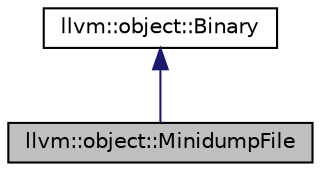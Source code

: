 digraph "llvm::object::MinidumpFile"
{
 // LATEX_PDF_SIZE
  bgcolor="transparent";
  edge [fontname="Helvetica",fontsize="10",labelfontname="Helvetica",labelfontsize="10"];
  node [fontname="Helvetica",fontsize="10",shape="box"];
  Node1 [label="llvm::object::MinidumpFile",height=0.2,width=0.4,color="black", fillcolor="grey75", style="filled", fontcolor="black",tooltip="A class providing access to the contents of a minidump file."];
  Node2 -> Node1 [dir="back",color="midnightblue",fontsize="10",style="solid",fontname="Helvetica"];
  Node2 [label="llvm::object::Binary",height=0.2,width=0.4,color="black",URL="$classllvm_1_1object_1_1Binary.html",tooltip=" "];
}
